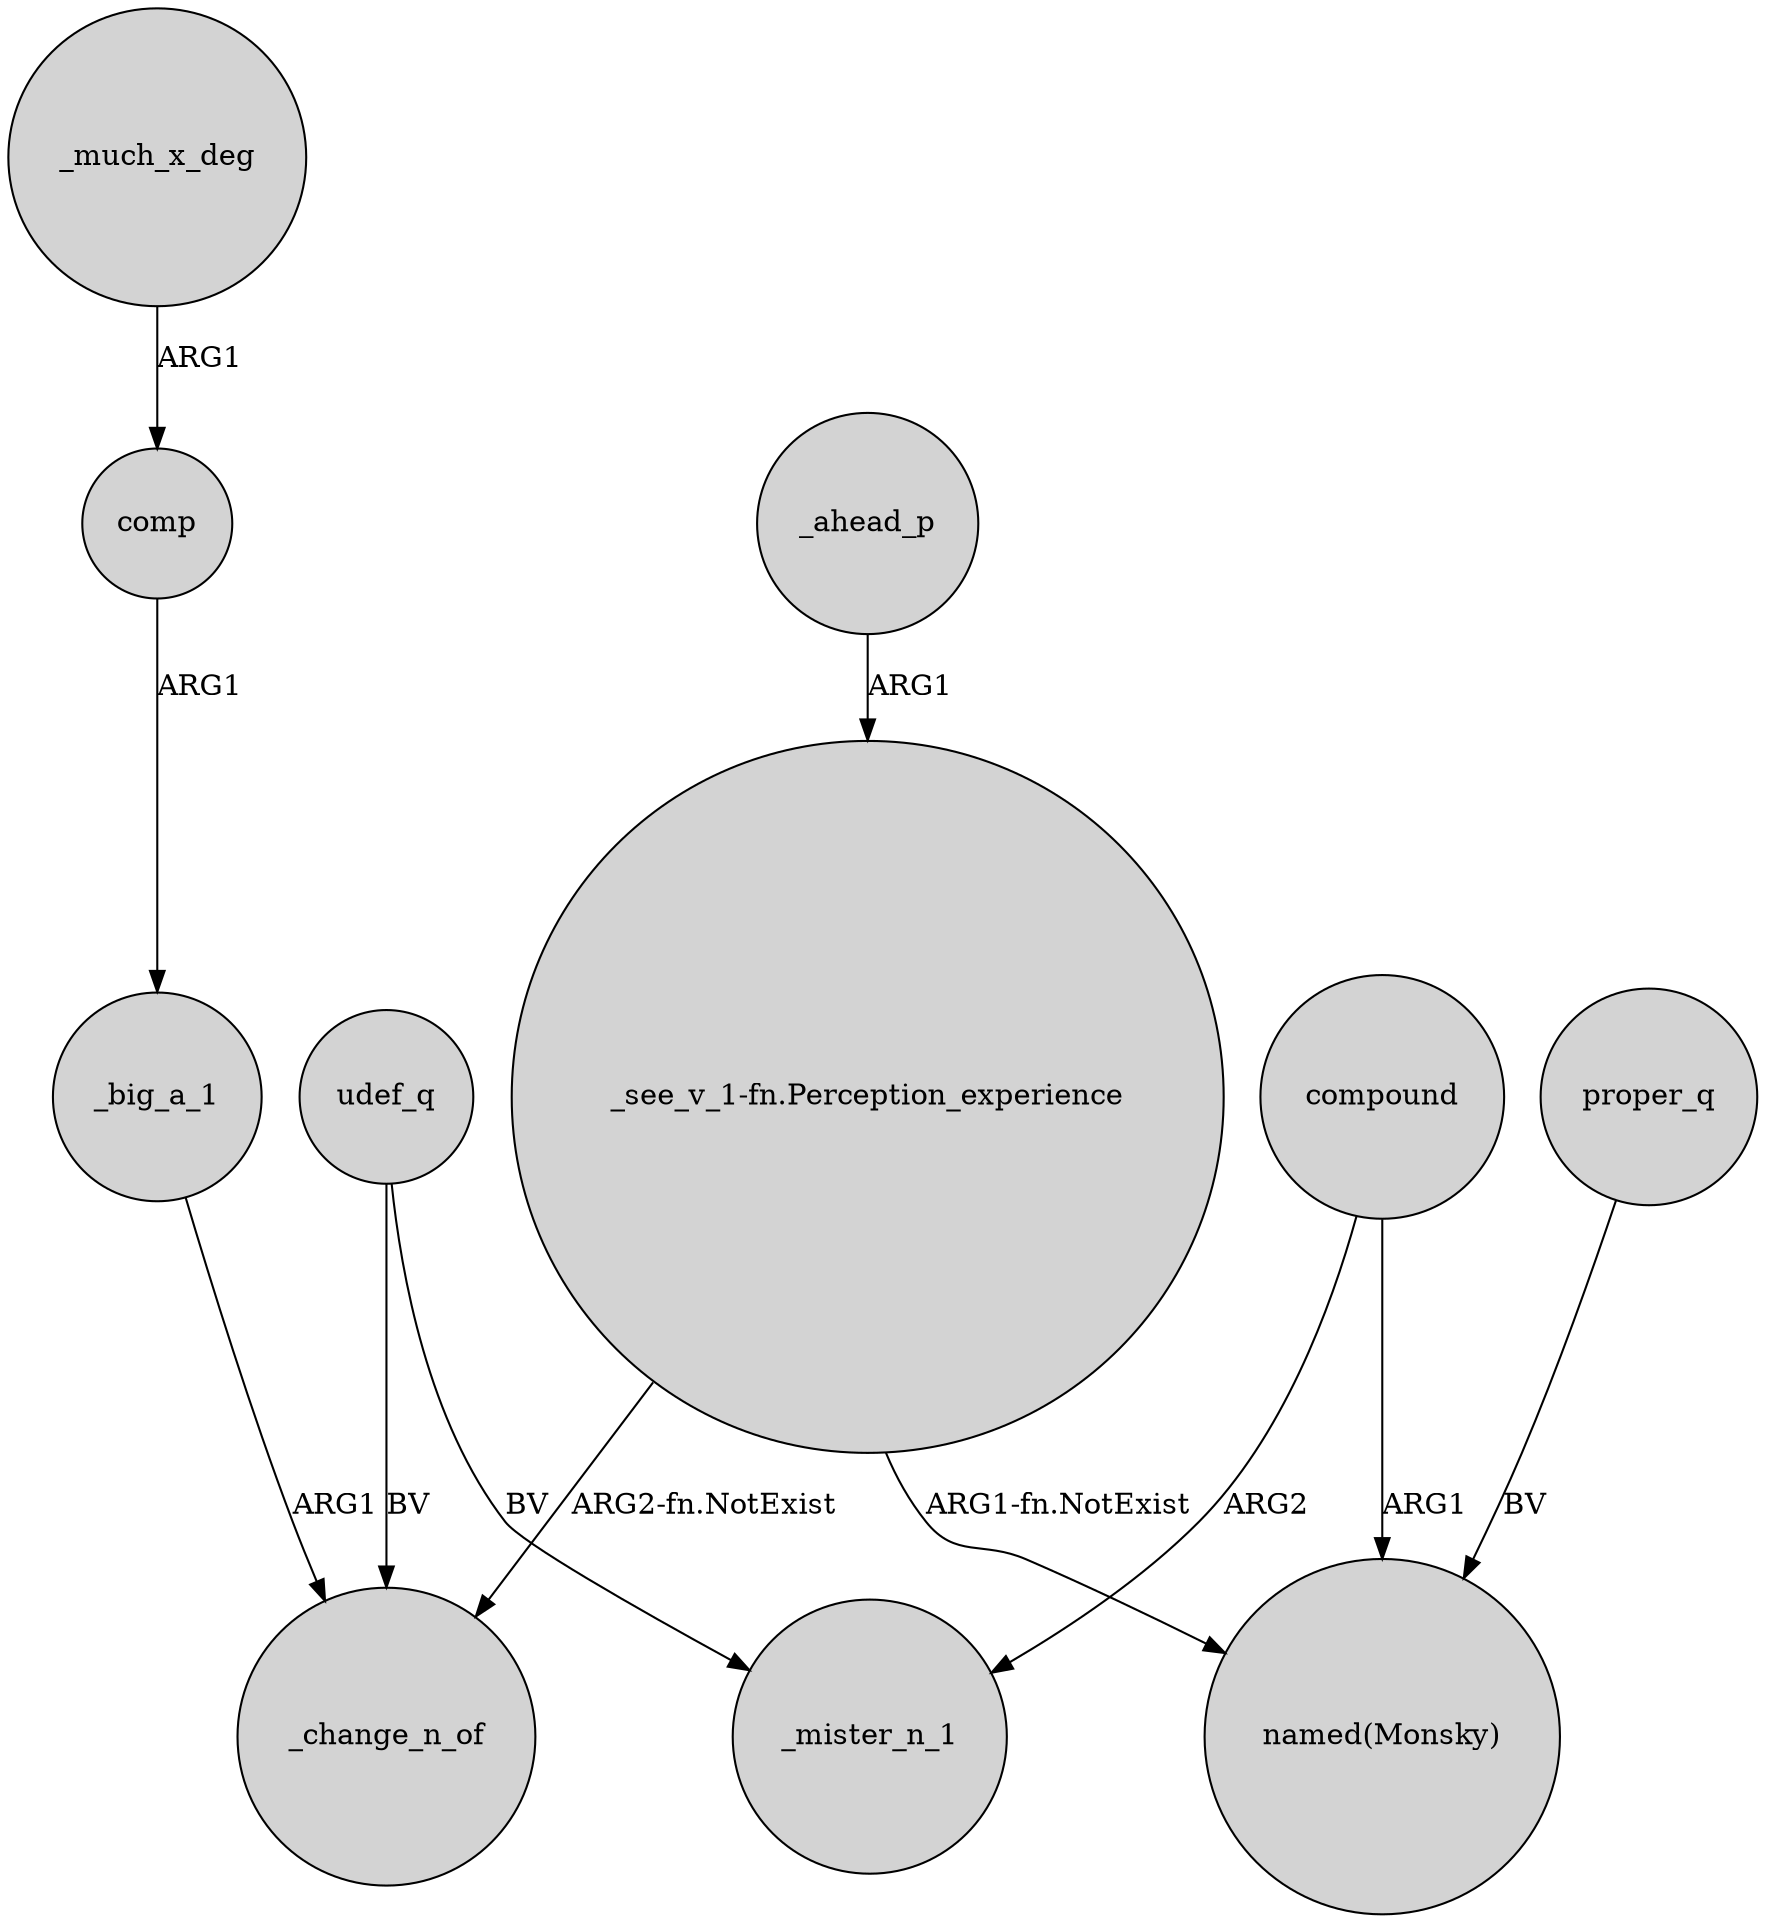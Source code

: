 digraph {
	node [shape=circle style=filled]
	_big_a_1 -> _change_n_of [label=ARG1]
	udef_q -> _mister_n_1 [label=BV]
	compound -> "named(Monsky)" [label=ARG1]
	udef_q -> _change_n_of [label=BV]
	comp -> _big_a_1 [label=ARG1]
	"_see_v_1-fn.Perception_experience" -> "named(Monsky)" [label="ARG1-fn.NotExist"]
	proper_q -> "named(Monsky)" [label=BV]
	_much_x_deg -> comp [label=ARG1]
	_ahead_p -> "_see_v_1-fn.Perception_experience" [label=ARG1]
	"_see_v_1-fn.Perception_experience" -> _change_n_of [label="ARG2-fn.NotExist"]
	compound -> _mister_n_1 [label=ARG2]
}
